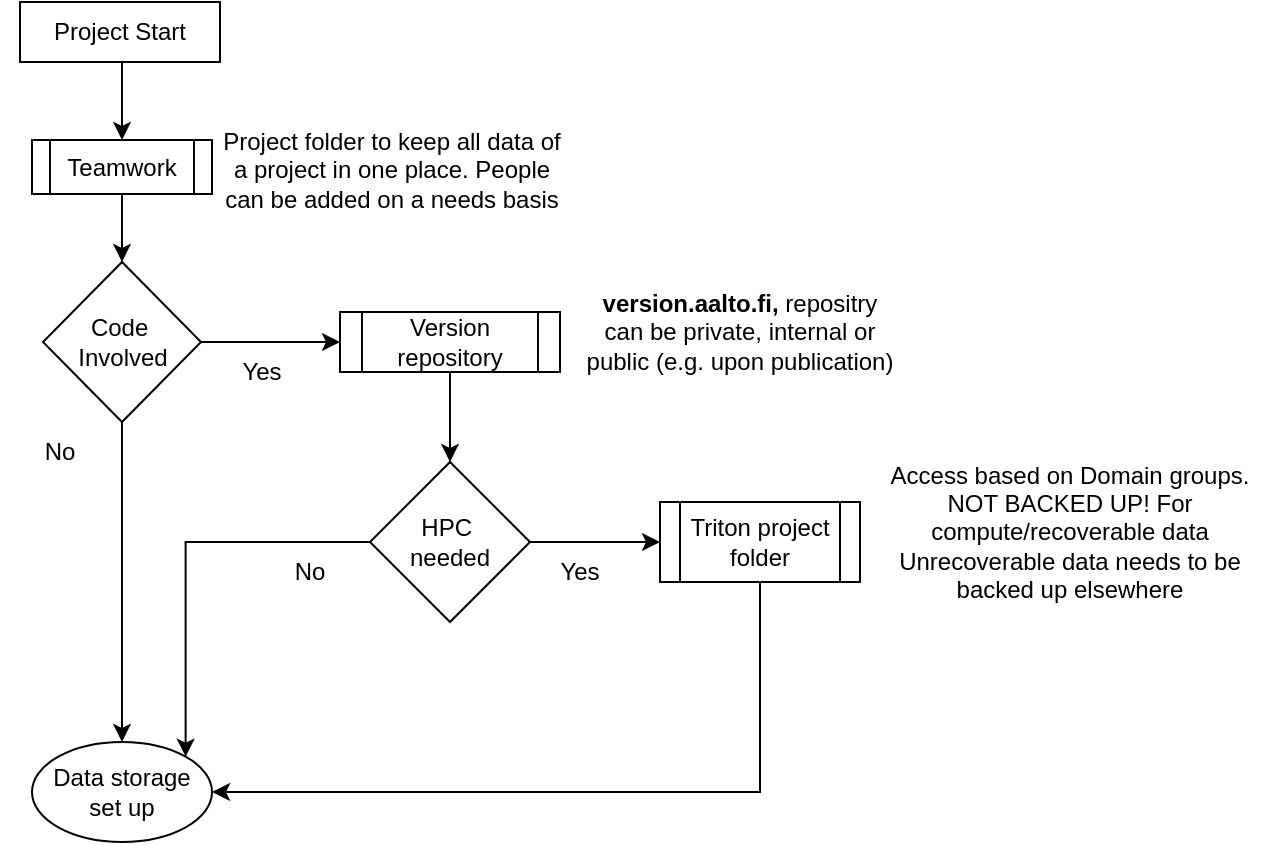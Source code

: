 <mxfile version="24.2.5" type="device">
  <diagram name="Page-1" id="lACFqoWDw0ZHzkJLoGcv">
    <mxGraphModel dx="1593" dy="799" grid="1" gridSize="10" guides="1" tooltips="1" connect="1" arrows="1" fold="1" page="1" pageScale="1" pageWidth="850" pageHeight="500" math="0" shadow="0">
      <root>
        <mxCell id="0" />
        <mxCell id="1" parent="0" />
        <mxCell id="9QArFEDkdCej6jaxWgxk-24" style="edgeStyle=orthogonalEdgeStyle;rounded=0;orthogonalLoop=1;jettySize=auto;html=1;exitX=1;exitY=0.5;exitDx=0;exitDy=0;entryX=0;entryY=0.5;entryDx=0;entryDy=0;" edge="1" parent="1" source="9QArFEDkdCej6jaxWgxk-1" target="9QArFEDkdCej6jaxWgxk-23">
          <mxGeometry relative="1" as="geometry">
            <mxPoint x="-540" y="170.0" as="targetPoint" />
          </mxGeometry>
        </mxCell>
        <mxCell id="9QArFEDkdCej6jaxWgxk-34" style="edgeStyle=orthogonalEdgeStyle;rounded=0;orthogonalLoop=1;jettySize=auto;html=1;entryX=0.5;entryY=0;entryDx=0;entryDy=0;" edge="1" parent="1" source="9QArFEDkdCej6jaxWgxk-1" target="9QArFEDkdCej6jaxWgxk-31">
          <mxGeometry relative="1" as="geometry" />
        </mxCell>
        <mxCell id="9QArFEDkdCej6jaxWgxk-1" value="Code&amp;nbsp;&lt;div&gt;Involved&lt;/div&gt;" style="rhombus;whiteSpace=wrap;html=1;" vertex="1" parent="1">
          <mxGeometry x="-678.5" y="140" width="79" height="80" as="geometry" />
        </mxCell>
        <mxCell id="9QArFEDkdCej6jaxWgxk-9" style="edgeStyle=orthogonalEdgeStyle;rounded=0;orthogonalLoop=1;jettySize=auto;html=1;exitX=0.5;exitY=1;exitDx=0;exitDy=0;entryX=0.5;entryY=0;entryDx=0;entryDy=0;" edge="1" parent="1" source="9QArFEDkdCej6jaxWgxk-2" target="9QArFEDkdCej6jaxWgxk-10">
          <mxGeometry relative="1" as="geometry">
            <mxPoint x="-640" y="70" as="targetPoint" />
          </mxGeometry>
        </mxCell>
        <mxCell id="9QArFEDkdCej6jaxWgxk-2" value="Project Start" style="rounded=0;whiteSpace=wrap;html=1;" vertex="1" parent="1">
          <mxGeometry x="-690" y="10" width="100" height="30" as="geometry" />
        </mxCell>
        <mxCell id="9QArFEDkdCej6jaxWgxk-7" value="" style="group" vertex="1" connectable="0" parent="1">
          <mxGeometry x="-680" y="70" width="260" height="80" as="geometry" />
        </mxCell>
        <mxCell id="9QArFEDkdCej6jaxWgxk-11" value="" style="group" vertex="1" connectable="0" parent="9QArFEDkdCej6jaxWgxk-7">
          <mxGeometry x="-4" y="-1" width="270" height="50" as="geometry" />
        </mxCell>
        <mxCell id="9QArFEDkdCej6jaxWgxk-4" value="Project folder to keep all data of a project in one place. People can be added on a needs basis" style="text;html=1;align=center;verticalAlign=middle;whiteSpace=wrap;rounded=0;" vertex="1" parent="9QArFEDkdCej6jaxWgxk-11">
          <mxGeometry x="90" width="180" height="50" as="geometry" />
        </mxCell>
        <mxCell id="9QArFEDkdCej6jaxWgxk-10" value="Teamwork" style="shape=process;whiteSpace=wrap;html=1;backgroundOutline=1;" vertex="1" parent="9QArFEDkdCej6jaxWgxk-11">
          <mxGeometry y="10" width="90" height="27" as="geometry" />
        </mxCell>
        <mxCell id="9QArFEDkdCej6jaxWgxk-8" value="" style="endArrow=classic;html=1;rounded=0;exitX=0.5;exitY=1;exitDx=0;exitDy=0;" edge="1" parent="1" source="9QArFEDkdCej6jaxWgxk-10" target="9QArFEDkdCej6jaxWgxk-1">
          <mxGeometry width="50" height="50" relative="1" as="geometry">
            <mxPoint x="-640" y="150" as="sourcePoint" />
            <mxPoint x="-580" y="350" as="targetPoint" />
          </mxGeometry>
        </mxCell>
        <mxCell id="9QArFEDkdCej6jaxWgxk-16" value="Yes" style="text;html=1;align=center;verticalAlign=middle;whiteSpace=wrap;rounded=0;" vertex="1" parent="1">
          <mxGeometry x="-599.5" y="180" width="60" height="30" as="geometry" />
        </mxCell>
        <mxCell id="9QArFEDkdCej6jaxWgxk-27" style="edgeStyle=orthogonalEdgeStyle;rounded=0;orthogonalLoop=1;jettySize=auto;html=1;entryX=0;entryY=0.5;entryDx=0;entryDy=0;" edge="1" parent="1" source="9QArFEDkdCej6jaxWgxk-18" target="9QArFEDkdCej6jaxWgxk-13">
          <mxGeometry relative="1" as="geometry" />
        </mxCell>
        <mxCell id="9QArFEDkdCej6jaxWgxk-33" style="edgeStyle=orthogonalEdgeStyle;rounded=0;orthogonalLoop=1;jettySize=auto;html=1;entryX=1;entryY=0;entryDx=0;entryDy=0;" edge="1" parent="1" source="9QArFEDkdCej6jaxWgxk-18" target="9QArFEDkdCej6jaxWgxk-31">
          <mxGeometry relative="1" as="geometry" />
        </mxCell>
        <mxCell id="9QArFEDkdCej6jaxWgxk-18" value="HPC&amp;nbsp;&lt;div&gt;needed&lt;/div&gt;" style="rhombus;whiteSpace=wrap;html=1;" vertex="1" parent="1">
          <mxGeometry x="-515" y="240" width="80" height="80" as="geometry" />
        </mxCell>
        <mxCell id="9QArFEDkdCej6jaxWgxk-20" value="" style="group" vertex="1" connectable="0" parent="1">
          <mxGeometry x="-370" y="260" width="300" height="40" as="geometry" />
        </mxCell>
        <mxCell id="9QArFEDkdCej6jaxWgxk-13" value="Triton project folder" style="shape=process;whiteSpace=wrap;html=1;backgroundOutline=1;" vertex="1" parent="9QArFEDkdCej6jaxWgxk-20">
          <mxGeometry width="100" height="40" as="geometry" />
        </mxCell>
        <mxCell id="9QArFEDkdCej6jaxWgxk-15" value="Access based on Domain groups. NOT BACKED UP! For compute/recoverable data&lt;div&gt;Unrecoverable data needs to be backed up elsewhere&lt;/div&gt;" style="text;html=1;align=center;verticalAlign=middle;whiteSpace=wrap;rounded=0;" vertex="1" parent="9QArFEDkdCej6jaxWgxk-20">
          <mxGeometry x="110" width="190" height="30" as="geometry" />
        </mxCell>
        <mxCell id="9QArFEDkdCej6jaxWgxk-26" style="edgeStyle=orthogonalEdgeStyle;rounded=0;orthogonalLoop=1;jettySize=auto;html=1;entryX=0.5;entryY=0;entryDx=0;entryDy=0;" edge="1" parent="1" source="9QArFEDkdCej6jaxWgxk-23" target="9QArFEDkdCej6jaxWgxk-18">
          <mxGeometry relative="1" as="geometry" />
        </mxCell>
        <mxCell id="9QArFEDkdCej6jaxWgxk-23" value="Version repository" style="shape=process;whiteSpace=wrap;html=1;backgroundOutline=1;" vertex="1" parent="1">
          <mxGeometry x="-530" y="165" width="110" height="30" as="geometry" />
        </mxCell>
        <mxCell id="9QArFEDkdCej6jaxWgxk-25" value="&lt;b&gt;version.aalto.fi,&lt;/b&gt; repositry can be private, internal or public (e.g. upon publication)" style="text;html=1;align=center;verticalAlign=middle;whiteSpace=wrap;rounded=0;" vertex="1" parent="1">
          <mxGeometry x="-410" y="160" width="160" height="30" as="geometry" />
        </mxCell>
        <mxCell id="9QArFEDkdCej6jaxWgxk-29" value="Yes" style="text;html=1;align=center;verticalAlign=middle;whiteSpace=wrap;rounded=0;" vertex="1" parent="1">
          <mxGeometry x="-440" y="280" width="60" height="30" as="geometry" />
        </mxCell>
        <mxCell id="9QArFEDkdCej6jaxWgxk-31" value="Data storage set up" style="ellipse;whiteSpace=wrap;html=1;" vertex="1" parent="1">
          <mxGeometry x="-684" y="380" width="90" height="50" as="geometry" />
        </mxCell>
        <mxCell id="9QArFEDkdCej6jaxWgxk-35" style="edgeStyle=orthogonalEdgeStyle;rounded=0;orthogonalLoop=1;jettySize=auto;html=1;entryX=1;entryY=0.5;entryDx=0;entryDy=0;" edge="1" parent="1" source="9QArFEDkdCej6jaxWgxk-13" target="9QArFEDkdCej6jaxWgxk-31">
          <mxGeometry relative="1" as="geometry">
            <Array as="points">
              <mxPoint x="-320" y="405" />
            </Array>
          </mxGeometry>
        </mxCell>
        <mxCell id="9QArFEDkdCej6jaxWgxk-36" value="No" style="text;html=1;align=center;verticalAlign=middle;whiteSpace=wrap;rounded=0;" vertex="1" parent="1">
          <mxGeometry x="-575" y="280" width="60" height="30" as="geometry" />
        </mxCell>
        <mxCell id="9QArFEDkdCej6jaxWgxk-37" value="No" style="text;html=1;align=center;verticalAlign=middle;whiteSpace=wrap;rounded=0;" vertex="1" parent="1">
          <mxGeometry x="-700" y="220" width="60" height="30" as="geometry" />
        </mxCell>
      </root>
    </mxGraphModel>
  </diagram>
</mxfile>
